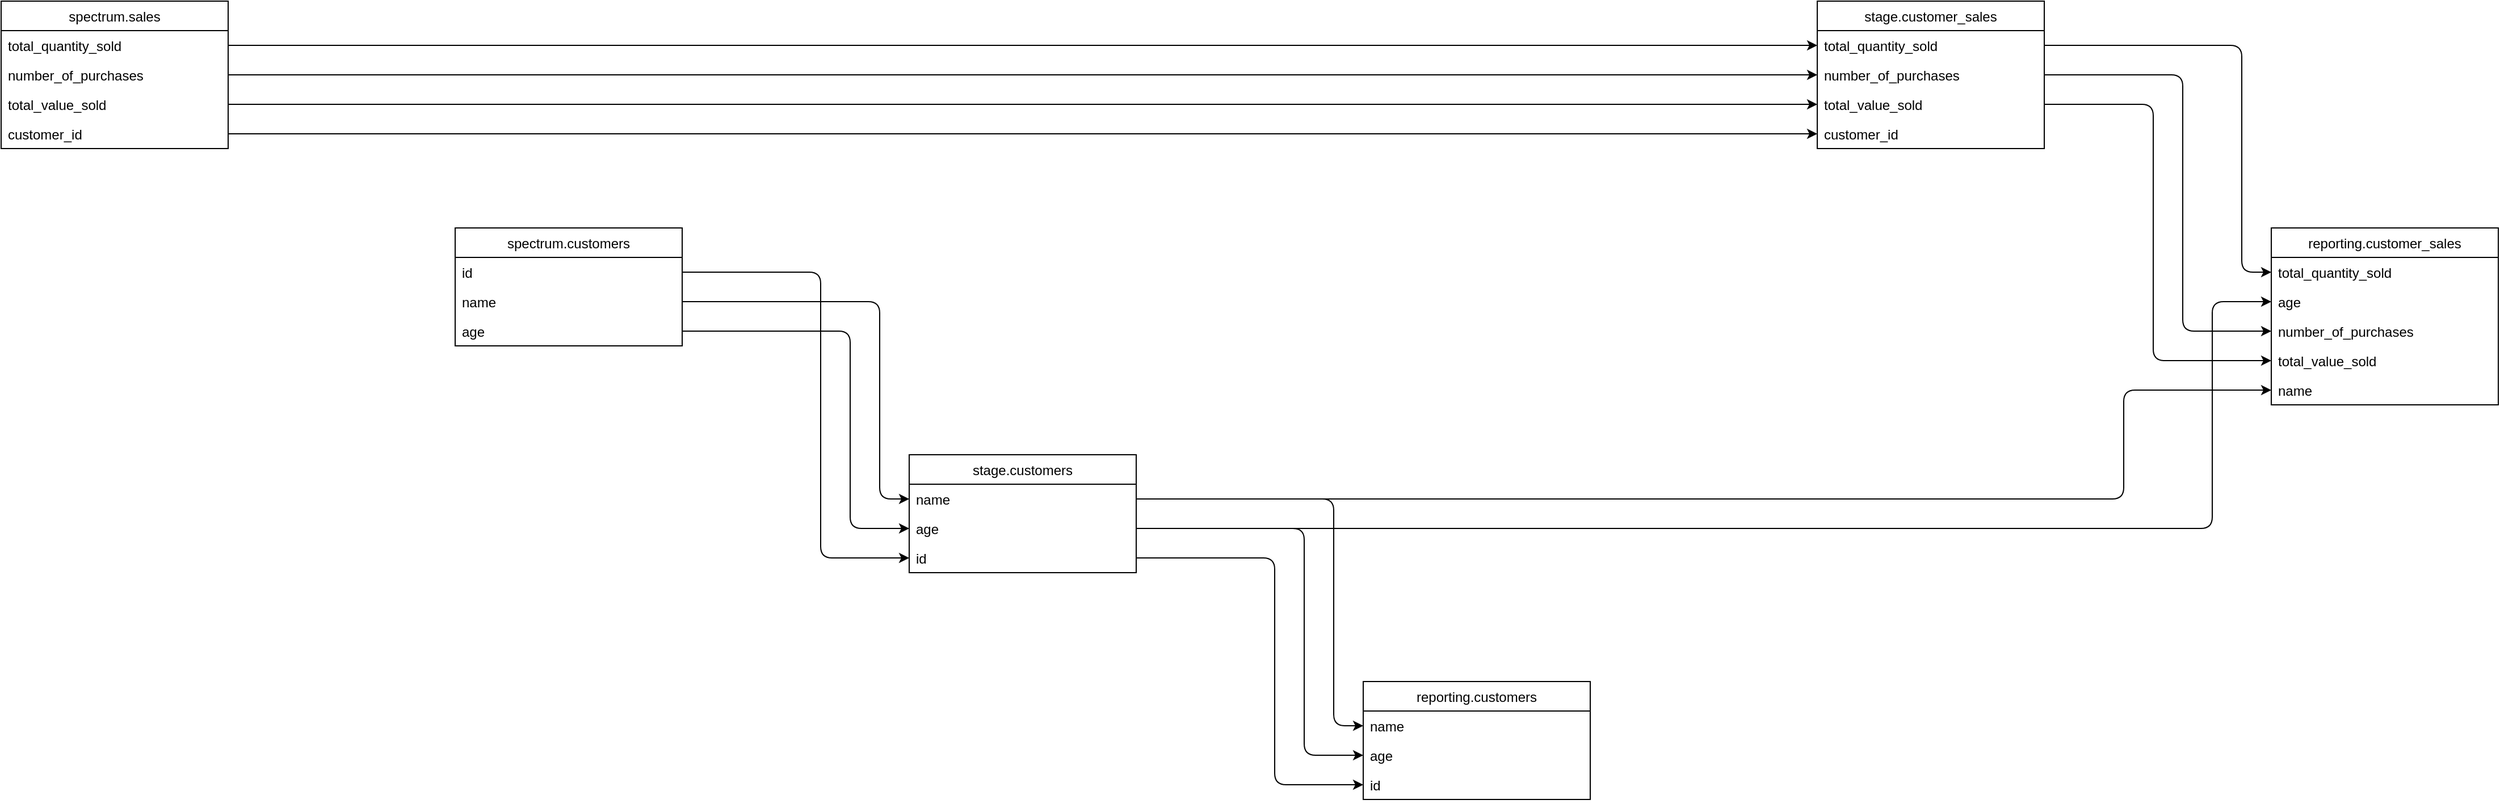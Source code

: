 

<mxfile>
    <diagram id="LEPaZYdOkPVGhDPzNFSh" name="Page-1">
        <mxGraphModel dx="242" dy="860" grid="1" gridSize="10" guides="1" tooltips="1" connect="1" arrows="1" fold="1" page="1" pageScale="1" pageWidth="827" pageHeight="1169" math="0" shadow="0">
            <root>
                <mxCell id="0"/>
                <mxCell id="1" parent="0"/>

                <mxCell id="101" value="reporting.customers" style="swimlane;fontStyle=0;childLayout=stackLayout;horizontal=1;startSize=26;fillColor=none;horizontalStack=0;resizeParent=1;resizeParentMax=0;resizeLast=0;collapsible=1;marginBottom=0;" vertex="1" parent="1">
                        <mxGeometry x="1600" y="800" width="200" height="104" as="geometry"/>
                    </mxCell>

                    <mxCell id="102" value="name" style="text;strokeColor=none;fillColor=none;align=left;verticalAlign=top;spacingLeft=4;spacingRight=4;overflow=hidden;rotatable=0;points=[[0,0.5],[1,0.5]];portConstraint=eastwest;" vertex="1" parent="101">
                        <mxGeometry y="26" width="200" height="26" as="geometry"/>
                    </mxCell>
                        

                        <mxCell id="129" value="" style="edgeStyle=elbowEdgeStyle;elbow=horizontal;endArrow=classic;html=1;exitX=1;exitY=0.5;exitDx=0;exitDy=0;entryX=0;entryY=0.5;entryDx=0;entryDy=0;" edge="1" parent="1" source="106" target="102">
                        <mxGeometry width="50" height="50" relative="1" as="geometry">
                            <Array as="points">
                                <mxPoint x="1574" y="826"/>
                            </Array>
                        </mxGeometry>
                        </mxCell>

                        
                    <mxCell id="103" value="age" style="text;strokeColor=none;fillColor=none;align=left;verticalAlign=top;spacingLeft=4;spacingRight=4;overflow=hidden;rotatable=0;points=[[0,0.5],[1,0.5]];portConstraint=eastwest;" vertex="1" parent="101">
                        <mxGeometry y="52" width="200" height="26" as="geometry"/>
                    </mxCell>
                        

                        <mxCell id="130" value="" style="edgeStyle=elbowEdgeStyle;elbow=horizontal;endArrow=classic;html=1;exitX=1;exitY=0.5;exitDx=0;exitDy=0;entryX=0;entryY=0.5;entryDx=0;entryDy=0;" edge="1" parent="1" source="107" target="103">
                        <mxGeometry width="50" height="50" relative="1" as="geometry">
                            <Array as="points">
                                <mxPoint x="1548" y="852"/>
                            </Array>
                        </mxGeometry>
                        </mxCell>

                        
                    <mxCell id="104" value="id" style="text;strokeColor=none;fillColor=none;align=left;verticalAlign=top;spacingLeft=4;spacingRight=4;overflow=hidden;rotatable=0;points=[[0,0.5],[1,0.5]];portConstraint=eastwest;" vertex="1" parent="101">
                        <mxGeometry y="78" width="200" height="26" as="geometry"/>
                    </mxCell>
                        

                        <mxCell id="131" value="" style="edgeStyle=elbowEdgeStyle;elbow=horizontal;endArrow=classic;html=1;exitX=1;exitY=0.5;exitDx=0;exitDy=0;entryX=0;entryY=0.5;entryDx=0;entryDy=0;" edge="1" parent="1" source="108" target="104">
                        <mxGeometry width="50" height="50" relative="1" as="geometry">
                            <Array as="points">
                                <mxPoint x="1522" y="878"/>
                            </Array>
                        </mxGeometry>
                        </mxCell>

                        
                    
                <mxCell id="105" value="stage.customers" style="swimlane;fontStyle=0;childLayout=stackLayout;horizontal=1;startSize=26;fillColor=none;horizontalStack=0;resizeParent=1;resizeParentMax=0;resizeLast=0;collapsible=1;marginBottom=0;" vertex="1" parent="1">
                        <mxGeometry x="1200" y="600" width="200" height="104" as="geometry"/>
                    </mxCell>

                    <mxCell id="106" value="name" style="text;strokeColor=none;fillColor=none;align=left;verticalAlign=top;spacingLeft=4;spacingRight=4;overflow=hidden;rotatable=0;points=[[0,0.5],[1,0.5]];portConstraint=eastwest;" vertex="1" parent="105">
                        <mxGeometry y="26" width="200" height="26" as="geometry"/>
                    </mxCell>
                        

                        <mxCell id="132" value="" style="edgeStyle=elbowEdgeStyle;elbow=horizontal;endArrow=classic;html=1;exitX=1;exitY=0.5;exitDx=0;exitDy=0;entryX=0;entryY=0.5;entryDx=0;entryDy=0;" edge="1" parent="1" source="121" target="106">
                        <mxGeometry width="50" height="50" relative="1" as="geometry">
                            <Array as="points">
                                <mxPoint x="1174" y="626"/>
                            </Array>
                        </mxGeometry>
                        </mxCell>

                        
                    <mxCell id="107" value="age" style="text;strokeColor=none;fillColor=none;align=left;verticalAlign=top;spacingLeft=4;spacingRight=4;overflow=hidden;rotatable=0;points=[[0,0.5],[1,0.5]];portConstraint=eastwest;" vertex="1" parent="105">
                        <mxGeometry y="52" width="200" height="26" as="geometry"/>
                    </mxCell>
                        

                        <mxCell id="133" value="" style="edgeStyle=elbowEdgeStyle;elbow=horizontal;endArrow=classic;html=1;exitX=1;exitY=0.5;exitDx=0;exitDy=0;entryX=0;entryY=0.5;entryDx=0;entryDy=0;" edge="1" parent="1" source="122" target="107">
                        <mxGeometry width="50" height="50" relative="1" as="geometry">
                            <Array as="points">
                                <mxPoint x="1148" y="652"/>
                            </Array>
                        </mxGeometry>
                        </mxCell>

                        
                    <mxCell id="108" value="id" style="text;strokeColor=none;fillColor=none;align=left;verticalAlign=top;spacingLeft=4;spacingRight=4;overflow=hidden;rotatable=0;points=[[0,0.5],[1,0.5]];portConstraint=eastwest;" vertex="1" parent="105">
                        <mxGeometry y="78" width="200" height="26" as="geometry"/>
                    </mxCell>
                        

                        <mxCell id="134" value="" style="edgeStyle=elbowEdgeStyle;elbow=horizontal;endArrow=classic;html=1;exitX=1;exitY=0.5;exitDx=0;exitDy=0;entryX=0;entryY=0.5;entryDx=0;entryDy=0;" edge="1" parent="1" source="120" target="108">
                        <mxGeometry width="50" height="50" relative="1" as="geometry">
                            <Array as="points">
                                <mxPoint x="1122" y="678"/>
                            </Array>
                        </mxGeometry>
                        </mxCell>

                        
                    
                <mxCell id="109" value="stage.customer_sales" style="swimlane;fontStyle=0;childLayout=stackLayout;horizontal=1;startSize=26;fillColor=none;horizontalStack=0;resizeParent=1;resizeParentMax=0;resizeLast=0;collapsible=1;marginBottom=0;" vertex="1" parent="1">
                        <mxGeometry x="2000" y="200" width="200" height="130" as="geometry"/>
                    </mxCell>

                    <mxCell id="110" value="total_quantity_sold" style="text;strokeColor=none;fillColor=none;align=left;verticalAlign=top;spacingLeft=4;spacingRight=4;overflow=hidden;rotatable=0;points=[[0,0.5],[1,0.5]];portConstraint=eastwest;" vertex="1" parent="109">
                        <mxGeometry y="26" width="200" height="26" as="geometry"/>
                    </mxCell>
                        

                        <mxCell id="135" value="" style="edgeStyle=elbowEdgeStyle;elbow=horizontal;endArrow=classic;html=1;exitX=1;exitY=0.5;exitDx=0;exitDy=0;entryX=0;entryY=0.5;entryDx=0;entryDy=0;" edge="1" parent="1" source="115" target="110">
                        <mxGeometry width="50" height="50" relative="1" as="geometry">
                            <Array as="points">
                                <mxPoint x="1974" y="226"/>
                            </Array>
                        </mxGeometry>
                        </mxCell>

                        
                    <mxCell id="111" value="number_of_purchases" style="text;strokeColor=none;fillColor=none;align=left;verticalAlign=top;spacingLeft=4;spacingRight=4;overflow=hidden;rotatable=0;points=[[0,0.5],[1,0.5]];portConstraint=eastwest;" vertex="1" parent="109">
                        <mxGeometry y="52" width="200" height="26" as="geometry"/>
                    </mxCell>
                        

                        <mxCell id="136" value="" style="edgeStyle=elbowEdgeStyle;elbow=horizontal;endArrow=classic;html=1;exitX=1;exitY=0.5;exitDx=0;exitDy=0;entryX=0;entryY=0.5;entryDx=0;entryDy=0;" edge="1" parent="1" source="116" target="111">
                        <mxGeometry width="50" height="50" relative="1" as="geometry">
                            <Array as="points">
                                <mxPoint x="1948" y="252"/>
                            </Array>
                        </mxGeometry>
                        </mxCell>

                        
                    <mxCell id="112" value="total_value_sold" style="text;strokeColor=none;fillColor=none;align=left;verticalAlign=top;spacingLeft=4;spacingRight=4;overflow=hidden;rotatable=0;points=[[0,0.5],[1,0.5]];portConstraint=eastwest;" vertex="1" parent="109">
                        <mxGeometry y="78" width="200" height="26" as="geometry"/>
                    </mxCell>
                        

                        <mxCell id="137" value="" style="edgeStyle=elbowEdgeStyle;elbow=horizontal;endArrow=classic;html=1;exitX=1;exitY=0.5;exitDx=0;exitDy=0;entryX=0;entryY=0.5;entryDx=0;entryDy=0;" edge="1" parent="1" source="117" target="112">
                        <mxGeometry width="50" height="50" relative="1" as="geometry">
                            <Array as="points">
                                <mxPoint x="1922" y="278"/>
                            </Array>
                        </mxGeometry>
                        </mxCell>

                        
                    <mxCell id="113" value="customer_id" style="text;strokeColor=none;fillColor=none;align=left;verticalAlign=top;spacingLeft=4;spacingRight=4;overflow=hidden;rotatable=0;points=[[0,0.5],[1,0.5]];portConstraint=eastwest;" vertex="1" parent="109">
                        <mxGeometry y="104" width="200" height="26" as="geometry"/>
                    </mxCell>
                        

                        <mxCell id="138" value="" style="edgeStyle=elbowEdgeStyle;elbow=horizontal;endArrow=classic;html=1;exitX=1;exitY=0.5;exitDx=0;exitDy=0;entryX=0;entryY=0.5;entryDx=0;entryDy=0;" edge="1" parent="1" source="118" target="113">
                        <mxGeometry width="50" height="50" relative="1" as="geometry">
                            <Array as="points">
                                <mxPoint x="1896" y="304"/>
                            </Array>
                        </mxGeometry>
                        </mxCell>

                        
                    
                <mxCell id="114" value="spectrum.sales" style="swimlane;fontStyle=0;childLayout=stackLayout;horizontal=1;startSize=26;fillColor=none;horizontalStack=0;resizeParent=1;resizeParentMax=0;resizeLast=0;collapsible=1;marginBottom=0;" vertex="1" parent="1">
                        <mxGeometry x="400" y="200" width="200" height="130" as="geometry"/>
                    </mxCell>

                    <mxCell id="115" value="total_quantity_sold" style="text;strokeColor=none;fillColor=none;align=left;verticalAlign=top;spacingLeft=4;spacingRight=4;overflow=hidden;rotatable=0;points=[[0,0.5],[1,0.5]];portConstraint=eastwest;" vertex="1" parent="114">
                        <mxGeometry y="26" width="200" height="26" as="geometry"/>
                    </mxCell>
                        

                        
                    <mxCell id="116" value="number_of_purchases" style="text;strokeColor=none;fillColor=none;align=left;verticalAlign=top;spacingLeft=4;spacingRight=4;overflow=hidden;rotatable=0;points=[[0,0.5],[1,0.5]];portConstraint=eastwest;" vertex="1" parent="114">
                        <mxGeometry y="52" width="200" height="26" as="geometry"/>
                    </mxCell>
                        

                        
                    <mxCell id="117" value="total_value_sold" style="text;strokeColor=none;fillColor=none;align=left;verticalAlign=top;spacingLeft=4;spacingRight=4;overflow=hidden;rotatable=0;points=[[0,0.5],[1,0.5]];portConstraint=eastwest;" vertex="1" parent="114">
                        <mxGeometry y="78" width="200" height="26" as="geometry"/>
                    </mxCell>
                        

                        
                    <mxCell id="118" value="customer_id" style="text;strokeColor=none;fillColor=none;align=left;verticalAlign=top;spacingLeft=4;spacingRight=4;overflow=hidden;rotatable=0;points=[[0,0.5],[1,0.5]];portConstraint=eastwest;" vertex="1" parent="114">
                        <mxGeometry y="104" width="200" height="26" as="geometry"/>
                    </mxCell>
                        

                        
                    
                <mxCell id="119" value="spectrum.customers" style="swimlane;fontStyle=0;childLayout=stackLayout;horizontal=1;startSize=26;fillColor=none;horizontalStack=0;resizeParent=1;resizeParentMax=0;resizeLast=0;collapsible=1;marginBottom=0;" vertex="1" parent="1">
                        <mxGeometry x="800" y="400" width="200" height="104" as="geometry"/>
                    </mxCell>

                    <mxCell id="120" value="id" style="text;strokeColor=none;fillColor=none;align=left;verticalAlign=top;spacingLeft=4;spacingRight=4;overflow=hidden;rotatable=0;points=[[0,0.5],[1,0.5]];portConstraint=eastwest;" vertex="1" parent="119">
                        <mxGeometry y="26" width="200" height="26" as="geometry"/>
                    </mxCell>
                        

                        
                    <mxCell id="121" value="name" style="text;strokeColor=none;fillColor=none;align=left;verticalAlign=top;spacingLeft=4;spacingRight=4;overflow=hidden;rotatable=0;points=[[0,0.5],[1,0.5]];portConstraint=eastwest;" vertex="1" parent="119">
                        <mxGeometry y="52" width="200" height="26" as="geometry"/>
                    </mxCell>
                        

                        
                    <mxCell id="122" value="age" style="text;strokeColor=none;fillColor=none;align=left;verticalAlign=top;spacingLeft=4;spacingRight=4;overflow=hidden;rotatable=0;points=[[0,0.5],[1,0.5]];portConstraint=eastwest;" vertex="1" parent="119">
                        <mxGeometry y="78" width="200" height="26" as="geometry"/>
                    </mxCell>
                        

                        
                    
                <mxCell id="123" value="reporting.customer_sales" style="swimlane;fontStyle=0;childLayout=stackLayout;horizontal=1;startSize=26;fillColor=none;horizontalStack=0;resizeParent=1;resizeParentMax=0;resizeLast=0;collapsible=1;marginBottom=0;" vertex="1" parent="1">
                        <mxGeometry x="2400" y="400" width="200" height="156" as="geometry"/>
                    </mxCell>

                    <mxCell id="124" value="total_quantity_sold" style="text;strokeColor=none;fillColor=none;align=left;verticalAlign=top;spacingLeft=4;spacingRight=4;overflow=hidden;rotatable=0;points=[[0,0.5],[1,0.5]];portConstraint=eastwest;" vertex="1" parent="123">
                        <mxGeometry y="26" width="200" height="26" as="geometry"/>
                    </mxCell>
                        

                        <mxCell id="139" value="" style="edgeStyle=elbowEdgeStyle;elbow=horizontal;endArrow=classic;html=1;exitX=1;exitY=0.5;exitDx=0;exitDy=0;entryX=0;entryY=0.5;entryDx=0;entryDy=0;" edge="1" parent="1" source="110" target="124">
                        <mxGeometry width="50" height="50" relative="1" as="geometry">
                            <Array as="points">
                                <mxPoint x="2374" y="426"/>
                            </Array>
                        </mxGeometry>
                        </mxCell>

                        
                    <mxCell id="125" value="age" style="text;strokeColor=none;fillColor=none;align=left;verticalAlign=top;spacingLeft=4;spacingRight=4;overflow=hidden;rotatable=0;points=[[0,0.5],[1,0.5]];portConstraint=eastwest;" vertex="1" parent="123">
                        <mxGeometry y="52" width="200" height="26" as="geometry"/>
                    </mxCell>
                        

                        <mxCell id="140" value="" style="edgeStyle=elbowEdgeStyle;elbow=horizontal;endArrow=classic;html=1;exitX=1;exitY=0.5;exitDx=0;exitDy=0;entryX=0;entryY=0.5;entryDx=0;entryDy=0;" edge="1" parent="1" source="107" target="125">
                        <mxGeometry width="50" height="50" relative="1" as="geometry">
                            <Array as="points">
                                <mxPoint x="2348" y="452"/>
                            </Array>
                        </mxGeometry>
                        </mxCell>

                        
                    <mxCell id="126" value="number_of_purchases" style="text;strokeColor=none;fillColor=none;align=left;verticalAlign=top;spacingLeft=4;spacingRight=4;overflow=hidden;rotatable=0;points=[[0,0.5],[1,0.5]];portConstraint=eastwest;" vertex="1" parent="123">
                        <mxGeometry y="78" width="200" height="26" as="geometry"/>
                    </mxCell>
                        

                        <mxCell id="141" value="" style="edgeStyle=elbowEdgeStyle;elbow=horizontal;endArrow=classic;html=1;exitX=1;exitY=0.5;exitDx=0;exitDy=0;entryX=0;entryY=0.5;entryDx=0;entryDy=0;" edge="1" parent="1" source="111" target="126">
                        <mxGeometry width="50" height="50" relative="1" as="geometry">
                            <Array as="points">
                                <mxPoint x="2322" y="478"/>
                            </Array>
                        </mxGeometry>
                        </mxCell>

                        
                    <mxCell id="127" value="total_value_sold" style="text;strokeColor=none;fillColor=none;align=left;verticalAlign=top;spacingLeft=4;spacingRight=4;overflow=hidden;rotatable=0;points=[[0,0.5],[1,0.5]];portConstraint=eastwest;" vertex="1" parent="123">
                        <mxGeometry y="104" width="200" height="26" as="geometry"/>
                    </mxCell>
                        

                        <mxCell id="142" value="" style="edgeStyle=elbowEdgeStyle;elbow=horizontal;endArrow=classic;html=1;exitX=1;exitY=0.5;exitDx=0;exitDy=0;entryX=0;entryY=0.5;entryDx=0;entryDy=0;" edge="1" parent="1" source="112" target="127">
                        <mxGeometry width="50" height="50" relative="1" as="geometry">
                            <Array as="points">
                                <mxPoint x="2296" y="504"/>
                            </Array>
                        </mxGeometry>
                        </mxCell>

                        
                    <mxCell id="128" value="name" style="text;strokeColor=none;fillColor=none;align=left;verticalAlign=top;spacingLeft=4;spacingRight=4;overflow=hidden;rotatable=0;points=[[0,0.5],[1,0.5]];portConstraint=eastwest;" vertex="1" parent="123">
                        <mxGeometry y="130" width="200" height="26" as="geometry"/>
                    </mxCell>
                        

                        <mxCell id="143" value="" style="edgeStyle=elbowEdgeStyle;elbow=horizontal;endArrow=classic;html=1;exitX=1;exitY=0.5;exitDx=0;exitDy=0;entryX=0;entryY=0.5;entryDx=0;entryDy=0;" edge="1" parent="1" source="106" target="128">
                        <mxGeometry width="50" height="50" relative="1" as="geometry">
                            <Array as="points">
                                <mxPoint x="2270" y="530"/>
                            </Array>
                        </mxGeometry>
                        </mxCell>

                        
                    
                


            </root>
        </mxGraphModel>
    </diagram>
</mxfile>